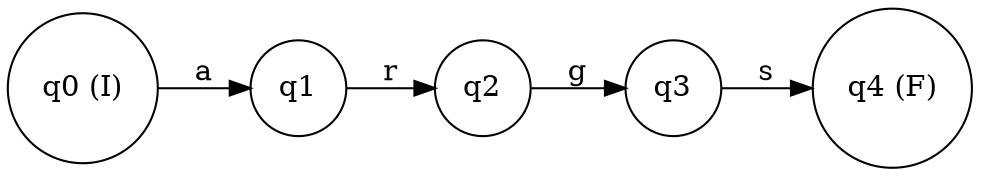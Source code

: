 digraph finite_state_machine {
rankdir=LR;
node [shape = circle];
q0 [label="q0 (I)"];
q1 [label="q1"];
q2 [label="q2"];
q3 [label="q3"];
q4 [label="q4 (F)"];
q0 -> q1 [label="a"];
q1 -> q2 [label="r"];
q2 -> q3 [label="g"];
q3 -> q4 [label="s"];
}